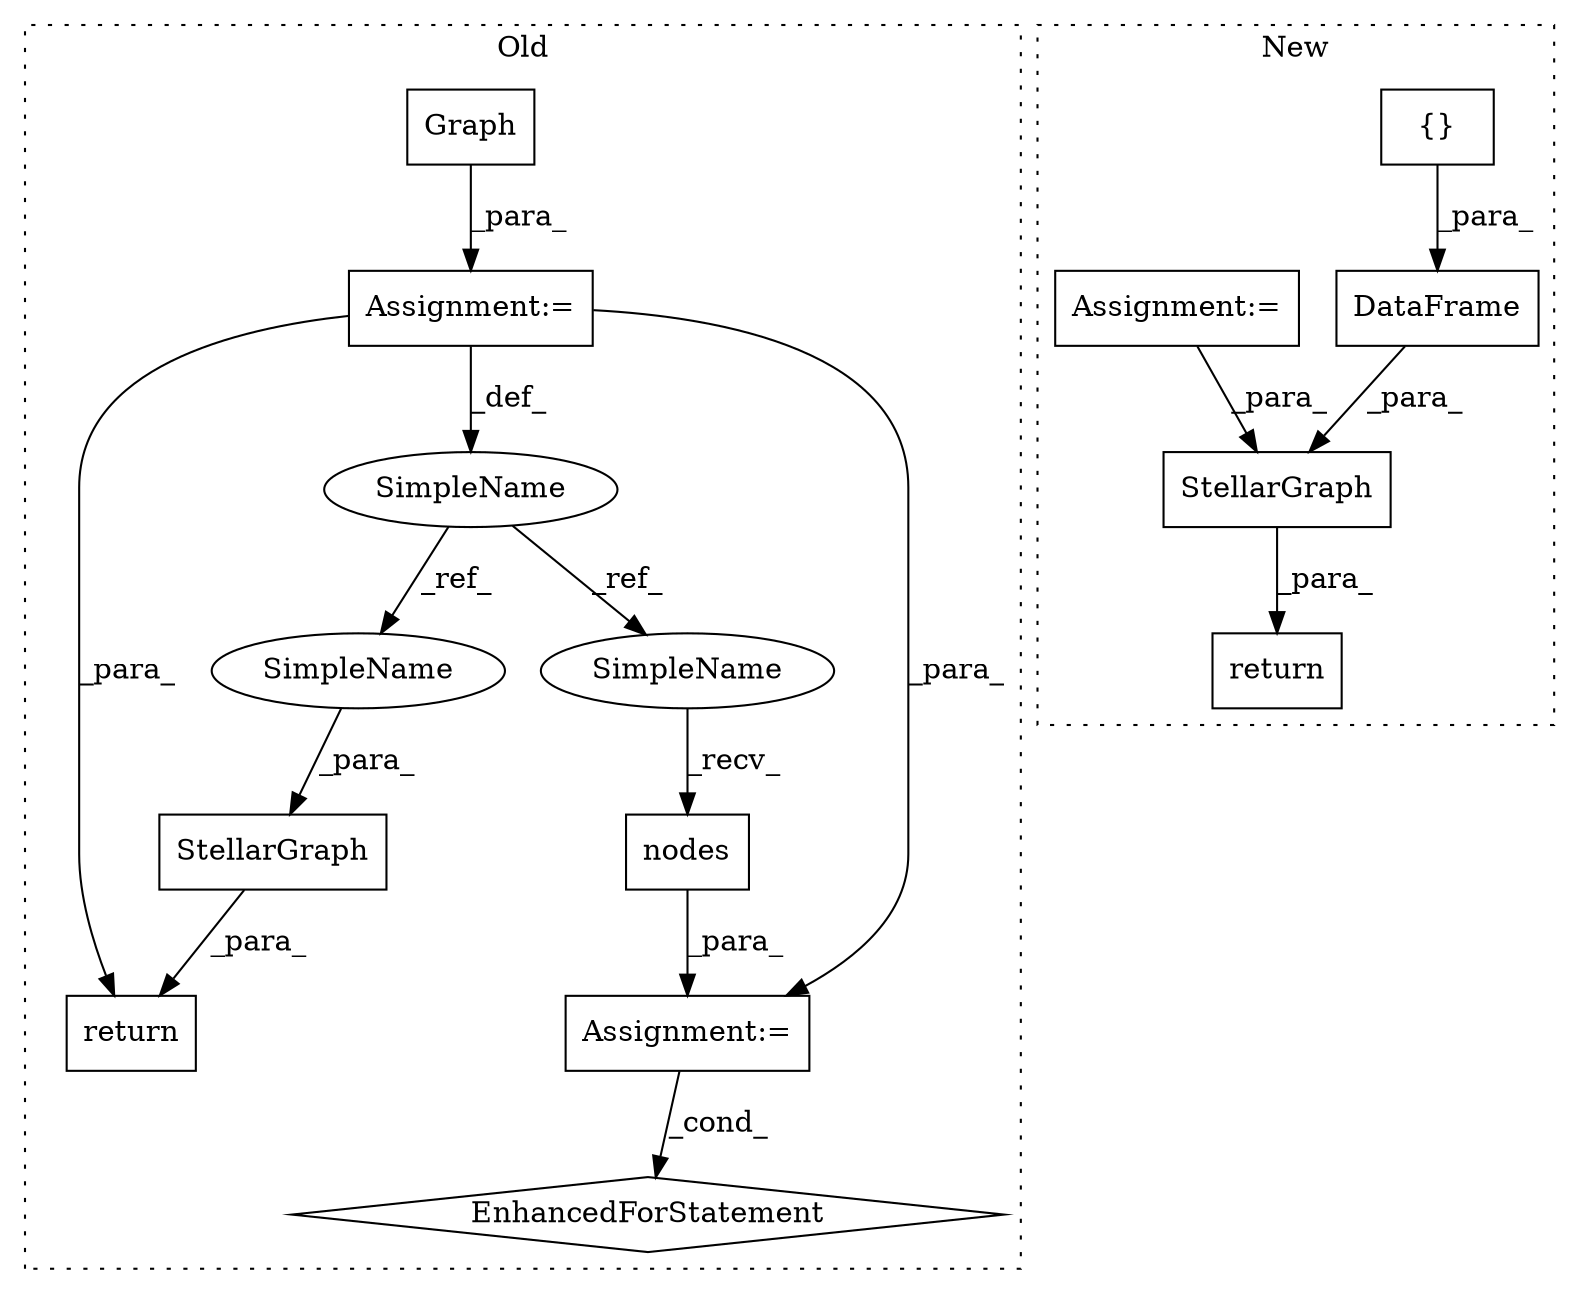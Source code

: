 digraph G {
subgraph cluster0 {
1 [label="StellarGraph" a="32" s="1797,1821" l="13,1" shape="box"];
3 [label="return" a="41" s="1828" l="7" shape="box"];
5 [label="Graph" a="32" s="1311" l="7" shape="box"];
9 [label="EnhancedForStatement" a="70" s="1572,1666" l="69,2" shape="diamond"];
10 [label="SimpleName" a="42" s="1300" l="1" shape="ellipse"];
11 [label="nodes" a="32" s="1655,1665" l="6,1" shape="box"];
12 [label="Assignment:=" a="7" s="1301" l="1" shape="box"];
13 [label="Assignment:=" a="7" s="1572,1666" l="69,2" shape="box"];
14 [label="SimpleName" a="42" s="1810" l="1" shape="ellipse"];
15 [label="SimpleName" a="42" s="1653" l="1" shape="ellipse"];
label = "Old";
style="dotted";
}
subgraph cluster1 {
2 [label="return" a="41" s="1071" l="7" shape="box"];
4 [label="StellarGraph" a="32" s="1078,1126" l="13,1" shape="box"];
6 [label="{}" a="4" s="839" l="2" shape="box"];
7 [label="DataFrame" a="32" s="862,886" l="10,1" shape="box"];
8 [label="Assignment:=" a="7" s="898" l="1" shape="box"];
label = "New";
style="dotted";
}
1 -> 3 [label="_para_"];
4 -> 2 [label="_para_"];
5 -> 12 [label="_para_"];
6 -> 7 [label="_para_"];
7 -> 4 [label="_para_"];
8 -> 4 [label="_para_"];
10 -> 15 [label="_ref_"];
10 -> 14 [label="_ref_"];
11 -> 13 [label="_para_"];
12 -> 13 [label="_para_"];
12 -> 10 [label="_def_"];
12 -> 3 [label="_para_"];
13 -> 9 [label="_cond_"];
14 -> 1 [label="_para_"];
15 -> 11 [label="_recv_"];
}